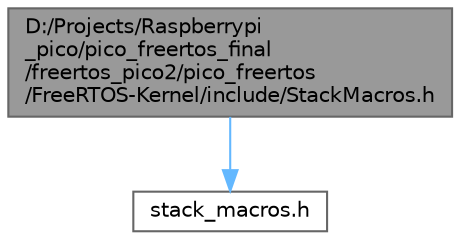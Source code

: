 digraph "D:/Projects/Raspberrypi_pico/pico_freertos_final/freertos_pico2/pico_freertos/FreeRTOS-Kernel/include/StackMacros.h"
{
 // LATEX_PDF_SIZE
  bgcolor="transparent";
  edge [fontname=Helvetica,fontsize=10,labelfontname=Helvetica,labelfontsize=10];
  node [fontname=Helvetica,fontsize=10,shape=box,height=0.2,width=0.4];
  Node1 [id="Node000001",label="D:/Projects/Raspberrypi\l_pico/pico_freertos_final\l/freertos_pico2/pico_freertos\l/FreeRTOS-Kernel/include/StackMacros.h",height=0.2,width=0.4,color="gray40", fillcolor="grey60", style="filled", fontcolor="black",tooltip=" "];
  Node1 -> Node2 [id="edge1_Node000001_Node000002",color="steelblue1",style="solid",tooltip=" "];
  Node2 [id="Node000002",label="stack_macros.h",height=0.2,width=0.4,color="grey40", fillcolor="white", style="filled",URL="$stack__macros_8h.html",tooltip=" "];
}
